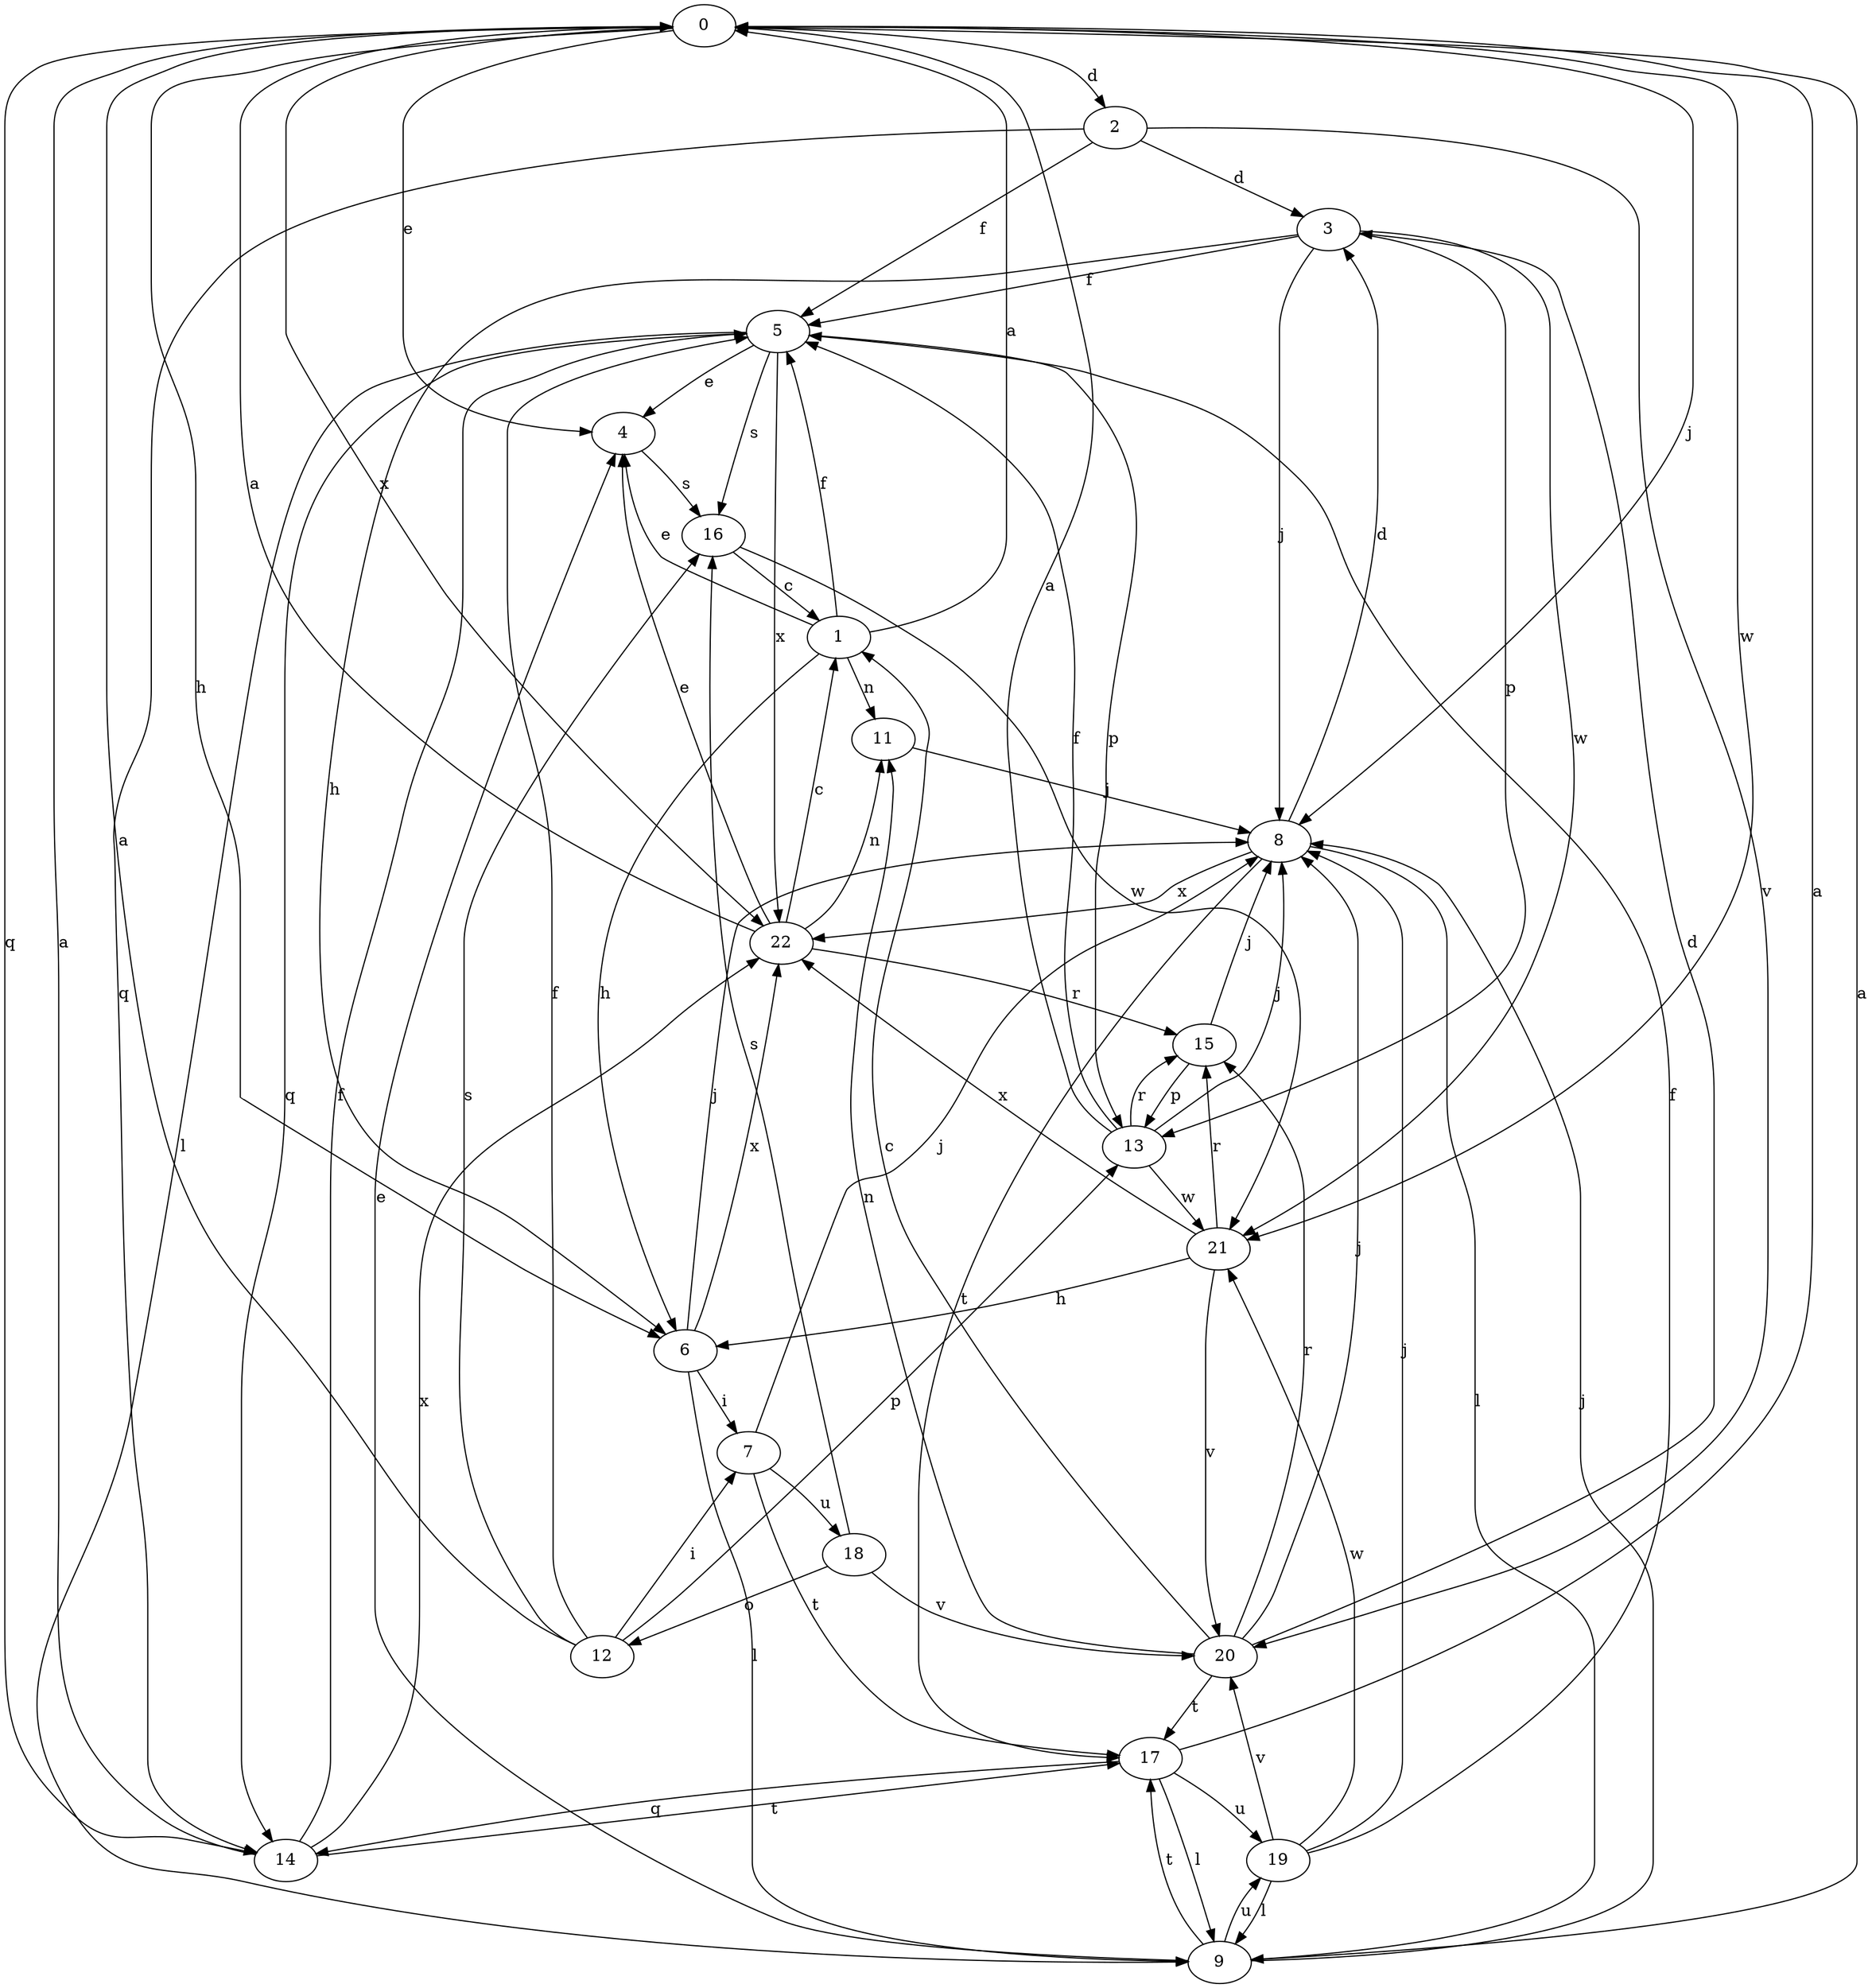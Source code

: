 strict digraph  {
0;
1;
2;
3;
4;
5;
6;
7;
8;
9;
11;
12;
13;
14;
15;
16;
17;
18;
19;
20;
21;
22;
0 -> 2  [label=d];
0 -> 4  [label=e];
0 -> 6  [label=h];
0 -> 8  [label=j];
0 -> 14  [label=q];
0 -> 21  [label=w];
0 -> 22  [label=x];
1 -> 0  [label=a];
1 -> 4  [label=e];
1 -> 5  [label=f];
1 -> 6  [label=h];
1 -> 11  [label=n];
2 -> 3  [label=d];
2 -> 5  [label=f];
2 -> 14  [label=q];
2 -> 20  [label=v];
3 -> 5  [label=f];
3 -> 6  [label=h];
3 -> 8  [label=j];
3 -> 13  [label=p];
3 -> 21  [label=w];
4 -> 16  [label=s];
5 -> 4  [label=e];
5 -> 9  [label=l];
5 -> 13  [label=p];
5 -> 14  [label=q];
5 -> 16  [label=s];
5 -> 22  [label=x];
6 -> 7  [label=i];
6 -> 8  [label=j];
6 -> 9  [label=l];
6 -> 22  [label=x];
7 -> 8  [label=j];
7 -> 17  [label=t];
7 -> 18  [label=u];
8 -> 3  [label=d];
8 -> 9  [label=l];
8 -> 17  [label=t];
8 -> 22  [label=x];
9 -> 0  [label=a];
9 -> 4  [label=e];
9 -> 8  [label=j];
9 -> 17  [label=t];
9 -> 19  [label=u];
11 -> 8  [label=j];
12 -> 0  [label=a];
12 -> 5  [label=f];
12 -> 7  [label=i];
12 -> 13  [label=p];
12 -> 16  [label=s];
13 -> 0  [label=a];
13 -> 5  [label=f];
13 -> 8  [label=j];
13 -> 15  [label=r];
13 -> 21  [label=w];
14 -> 0  [label=a];
14 -> 5  [label=f];
14 -> 17  [label=t];
14 -> 22  [label=x];
15 -> 8  [label=j];
15 -> 13  [label=p];
16 -> 1  [label=c];
16 -> 21  [label=w];
17 -> 0  [label=a];
17 -> 9  [label=l];
17 -> 14  [label=q];
17 -> 19  [label=u];
18 -> 12  [label=o];
18 -> 16  [label=s];
18 -> 20  [label=v];
19 -> 5  [label=f];
19 -> 8  [label=j];
19 -> 9  [label=l];
19 -> 20  [label=v];
19 -> 21  [label=w];
20 -> 1  [label=c];
20 -> 3  [label=d];
20 -> 8  [label=j];
20 -> 11  [label=n];
20 -> 15  [label=r];
20 -> 17  [label=t];
21 -> 6  [label=h];
21 -> 15  [label=r];
21 -> 20  [label=v];
21 -> 22  [label=x];
22 -> 0  [label=a];
22 -> 1  [label=c];
22 -> 4  [label=e];
22 -> 11  [label=n];
22 -> 15  [label=r];
}
